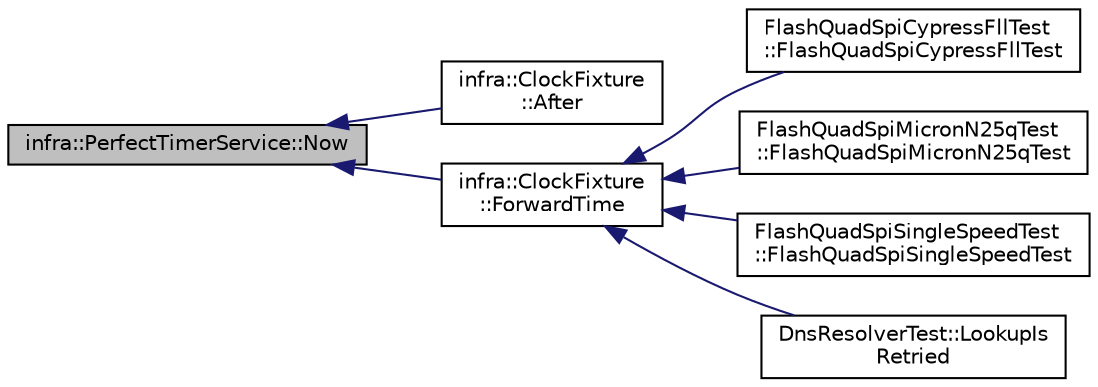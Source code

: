 digraph "infra::PerfectTimerService::Now"
{
 // INTERACTIVE_SVG=YES
  edge [fontname="Helvetica",fontsize="10",labelfontname="Helvetica",labelfontsize="10"];
  node [fontname="Helvetica",fontsize="10",shape=record];
  rankdir="LR";
  Node6 [label="infra::PerfectTimerService::Now",height=0.2,width=0.4,color="black", fillcolor="grey75", style="filled", fontcolor="black"];
  Node6 -> Node7 [dir="back",color="midnightblue",fontsize="10",style="solid",fontname="Helvetica"];
  Node7 [label="infra::ClockFixture\l::After",height=0.2,width=0.4,color="black", fillcolor="white", style="filled",URL="$d1/d73/classinfra_1_1_clock_fixture.html#ac287538ac41ca9609a0d0e13c3fe66f7"];
  Node6 -> Node8 [dir="back",color="midnightblue",fontsize="10",style="solid",fontname="Helvetica"];
  Node8 [label="infra::ClockFixture\l::ForwardTime",height=0.2,width=0.4,color="black", fillcolor="white", style="filled",URL="$d1/d73/classinfra_1_1_clock_fixture.html#abfaa1ad76e45d90d1e359dd8687e5ee1"];
  Node8 -> Node9 [dir="back",color="midnightblue",fontsize="10",style="solid",fontname="Helvetica"];
  Node9 [label="FlashQuadSpiCypressFllTest\l::FlashQuadSpiCypressFllTest",height=0.2,width=0.4,color="black", fillcolor="white", style="filled",URL="$da/de1/class_flash_quad_spi_cypress_fll_test.html#a7887bcbdc50497652e276ac9782138eb"];
  Node8 -> Node10 [dir="back",color="midnightblue",fontsize="10",style="solid",fontname="Helvetica"];
  Node10 [label="FlashQuadSpiMicronN25qTest\l::FlashQuadSpiMicronN25qTest",height=0.2,width=0.4,color="black", fillcolor="white", style="filled",URL="$df/d51/class_flash_quad_spi_micron_n25q_test.html#ad4251a3dca11d40b77b76c4931117690"];
  Node8 -> Node11 [dir="back",color="midnightblue",fontsize="10",style="solid",fontname="Helvetica"];
  Node11 [label="FlashQuadSpiSingleSpeedTest\l::FlashQuadSpiSingleSpeedTest",height=0.2,width=0.4,color="black", fillcolor="white", style="filled",URL="$d2/d89/class_flash_quad_spi_single_speed_test.html#a88f271718f84d88abbcd1d03c6f21f41"];
  Node8 -> Node12 [dir="back",color="midnightblue",fontsize="10",style="solid",fontname="Helvetica"];
  Node12 [label="DnsResolverTest::LookupIs\lRetried",height=0.2,width=0.4,color="black", fillcolor="white", style="filled",URL="$dd/d31/class_dns_resolver_test.html#afeae942858bcd81d5db1547252ecab80"];
}
